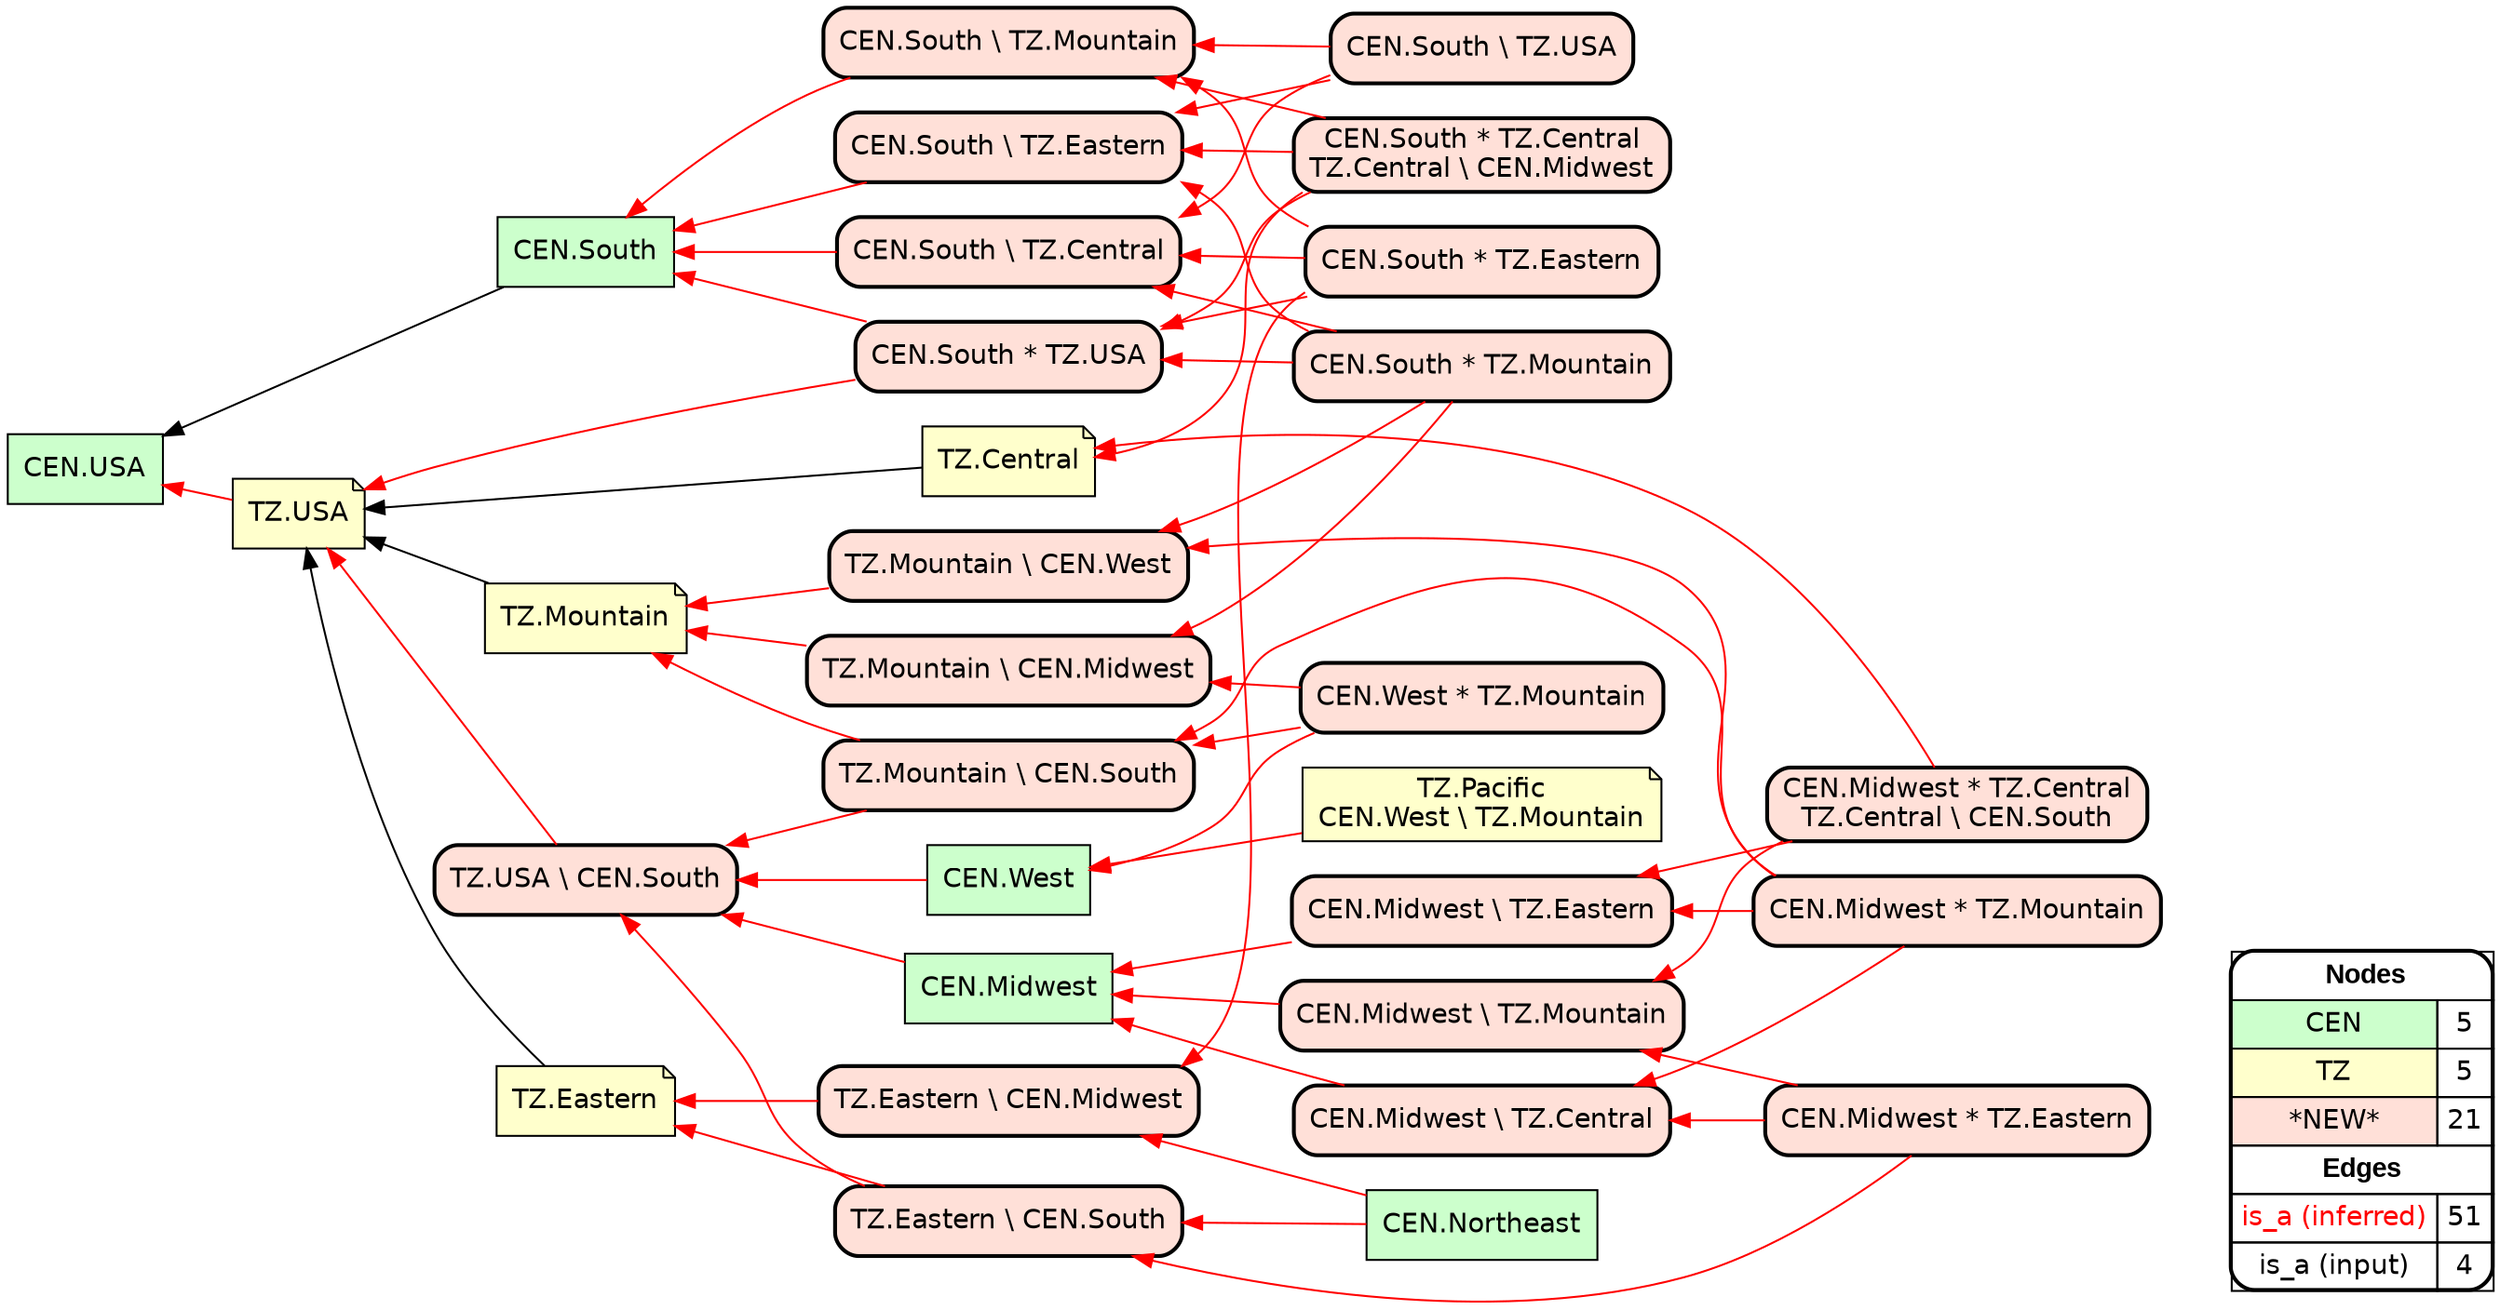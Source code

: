 digraph{
rankdir=RL
node[shape=box style=filled fillcolor="#CCFFCC" fontname="helvetica"] 
"CEN.Midwest"
"CEN.USA"
"CEN.West"
"CEN.Northeast"
"CEN.South"
node[shape=note style=filled fillcolor="#FFFFCC" fontname="helvetica"] 
"TZ.Mountain"
"TZ.USA"
"TZ.Eastern"
"TZ.Central"
"TZ.Pacific\nCEN.West \\ TZ.Mountain"
node[shape=box style="filled,rounded,bold" fillcolor="#FFE0D8" fontname="helvetica"] 
"CEN.South \\ TZ.USA"
"TZ.USA \\ CEN.South"
"CEN.Midwest * TZ.Central\nTZ.Central \\ CEN.South"
"CEN.South * TZ.Eastern"
"CEN.South \\ TZ.Eastern"
"CEN.South * TZ.Mountain"
"CEN.Midwest \\ TZ.Mountain"
"TZ.Eastern \\ CEN.Midwest"
"CEN.Midwest * TZ.Eastern"
"CEN.Midwest * TZ.Mountain"
"TZ.Mountain \\ CEN.West"
"CEN.Midwest \\ TZ.Central"
"TZ.Mountain \\ CEN.Midwest"
"CEN.South \\ TZ.Mountain"
"CEN.West * TZ.Mountain"
"TZ.Mountain \\ CEN.South"
"CEN.South \\ TZ.Central"
"TZ.Eastern \\ CEN.South"
"CEN.South * TZ.USA"
"CEN.South * TZ.Central\nTZ.Central \\ CEN.Midwest"
"CEN.Midwest \\ TZ.Eastern"
edge[arrowhead=normal style=dotted color="#000000" constraint=true penwidth=1]
edge[arrowhead=normal style=solid color="#FF0000" constraint=true penwidth=1]
"CEN.Midwest * TZ.Mountain" -> "TZ.Mountain \\ CEN.West"
"CEN.Midwest * TZ.Eastern" -> "CEN.Midwest \\ TZ.Central"
"TZ.USA \\ CEN.South" -> "TZ.USA"
"CEN.Midwest * TZ.Mountain" -> "TZ.Mountain \\ CEN.South"
"TZ.Mountain \\ CEN.South" -> "TZ.USA \\ CEN.South"
"CEN.Midwest * TZ.Mountain" -> "CEN.Midwest \\ TZ.Eastern"
"CEN.Midwest * TZ.Mountain" -> "CEN.Midwest \\ TZ.Central"
"CEN.South * TZ.USA" -> "TZ.USA"
"TZ.Mountain \\ CEN.South" -> "TZ.Mountain"
"TZ.Eastern \\ CEN.South" -> "TZ.USA \\ CEN.South"
"CEN.South \\ TZ.Central" -> "CEN.South"
"CEN.South * TZ.Eastern" -> "CEN.South \\ TZ.Mountain"
"CEN.West" -> "TZ.USA \\ CEN.South"
"CEN.Midwest \\ TZ.Central" -> "CEN.Midwest"
"CEN.West * TZ.Mountain" -> "TZ.Mountain \\ CEN.Midwest"
"CEN.South \\ TZ.USA" -> "CEN.South \\ TZ.Central"
"TZ.Pacific\nCEN.West \\ TZ.Mountain" -> "CEN.West"
"CEN.South * TZ.Central\nTZ.Central \\ CEN.Midwest" -> "CEN.South \\ TZ.Mountain"
"CEN.Midwest * TZ.Eastern" -> "CEN.Midwest \\ TZ.Mountain"
"TZ.Eastern \\ CEN.Midwest" -> "TZ.Eastern"
"CEN.Midwest * TZ.Eastern" -> "TZ.Eastern \\ CEN.South"
"CEN.Midwest * TZ.Central\nTZ.Central \\ CEN.South" -> "TZ.Central"
"CEN.Midwest \\ TZ.Mountain" -> "CEN.Midwest"
"CEN.South * TZ.Central\nTZ.Central \\ CEN.Midwest" -> "CEN.South * TZ.USA"
"CEN.South * TZ.Mountain" -> "CEN.South \\ TZ.Eastern"
"TZ.Mountain \\ CEN.West" -> "TZ.Mountain"
"CEN.West * TZ.Mountain" -> "CEN.West"
"CEN.South * TZ.Mountain" -> "CEN.South * TZ.USA"
"CEN.Midwest * TZ.Central\nTZ.Central \\ CEN.South" -> "CEN.Midwest \\ TZ.Eastern"
"CEN.South * TZ.Eastern" -> "TZ.Eastern \\ CEN.Midwest"
"TZ.USA" -> "CEN.USA"
"CEN.Northeast" -> "TZ.Eastern \\ CEN.South"
"CEN.South * TZ.Central\nTZ.Central \\ CEN.Midwest" -> "TZ.Central"
"CEN.Midwest \\ TZ.Eastern" -> "CEN.Midwest"
"CEN.Northeast" -> "TZ.Eastern \\ CEN.Midwest"
"CEN.West * TZ.Mountain" -> "TZ.Mountain \\ CEN.South"
"CEN.Midwest * TZ.Central\nTZ.Central \\ CEN.South" -> "CEN.Midwest \\ TZ.Mountain"
"CEN.South \\ TZ.Mountain" -> "CEN.South"
"CEN.South * TZ.Central\nTZ.Central \\ CEN.Midwest" -> "CEN.South \\ TZ.Eastern"
"CEN.South * TZ.Eastern" -> "CEN.South \\ TZ.Central"
"CEN.South * TZ.Mountain" -> "TZ.Mountain \\ CEN.Midwest"
"CEN.South \\ TZ.USA" -> "CEN.South \\ TZ.Mountain"
"CEN.South * TZ.Mountain" -> "TZ.Mountain \\ CEN.West"
"CEN.South \\ TZ.USA" -> "CEN.South \\ TZ.Eastern"
"TZ.Eastern \\ CEN.South" -> "TZ.Eastern"
"CEN.South * TZ.Eastern" -> "CEN.South * TZ.USA"
"CEN.South * TZ.Mountain" -> "CEN.South \\ TZ.Central"
"CEN.South \\ TZ.Eastern" -> "CEN.South"
"CEN.Midwest" -> "TZ.USA \\ CEN.South"
"TZ.Mountain \\ CEN.Midwest" -> "TZ.Mountain"
"CEN.South * TZ.USA" -> "CEN.South"
edge[arrowhead=normal style=solid color="#000000" constraint=true penwidth=1]
"CEN.South" -> "CEN.USA"
"TZ.Central" -> "TZ.USA"
"TZ.Mountain" -> "TZ.USA"
"TZ.Eastern" -> "TZ.USA"
node[shape=box] 
{rank=source Legend [fillcolor= white margin=0 label=< 
 <TABLE BORDER="0" CELLBORDER="1" CELLSPACING="0" CELLPADDING="4"> 
<TR> <TD COLSPAN="2"><font face="Arial Black"> Nodes</font></TD> </TR> 
<TR> 
 <TD bgcolor="#CCFFCC" fontname="helvetica">CEN</TD> 
 <TD>5</TD> 
 </TR> 
<TR> 
 <TD bgcolor="#FFFFCC" fontname="helvetica">TZ</TD> 
 <TD>5</TD> 
 </TR> 
<TR> 
 <TD bgcolor="#FFE0D8" fontname="helvetica">*NEW*</TD> 
 <TD>21</TD> 
 </TR> 
<TR> <TD COLSPAN="2"><font face = "Arial Black"> Edges </font></TD> </TR> 
<TR> 
 <TD><font color ="#FF0000">is_a (inferred)</font></TD><TD>51</TD>
</TR>
<TR> 
 <TD><font color ="#000000">is_a (input)</font></TD><TD>4</TD>
</TR>
</TABLE> 
 >] } 
}